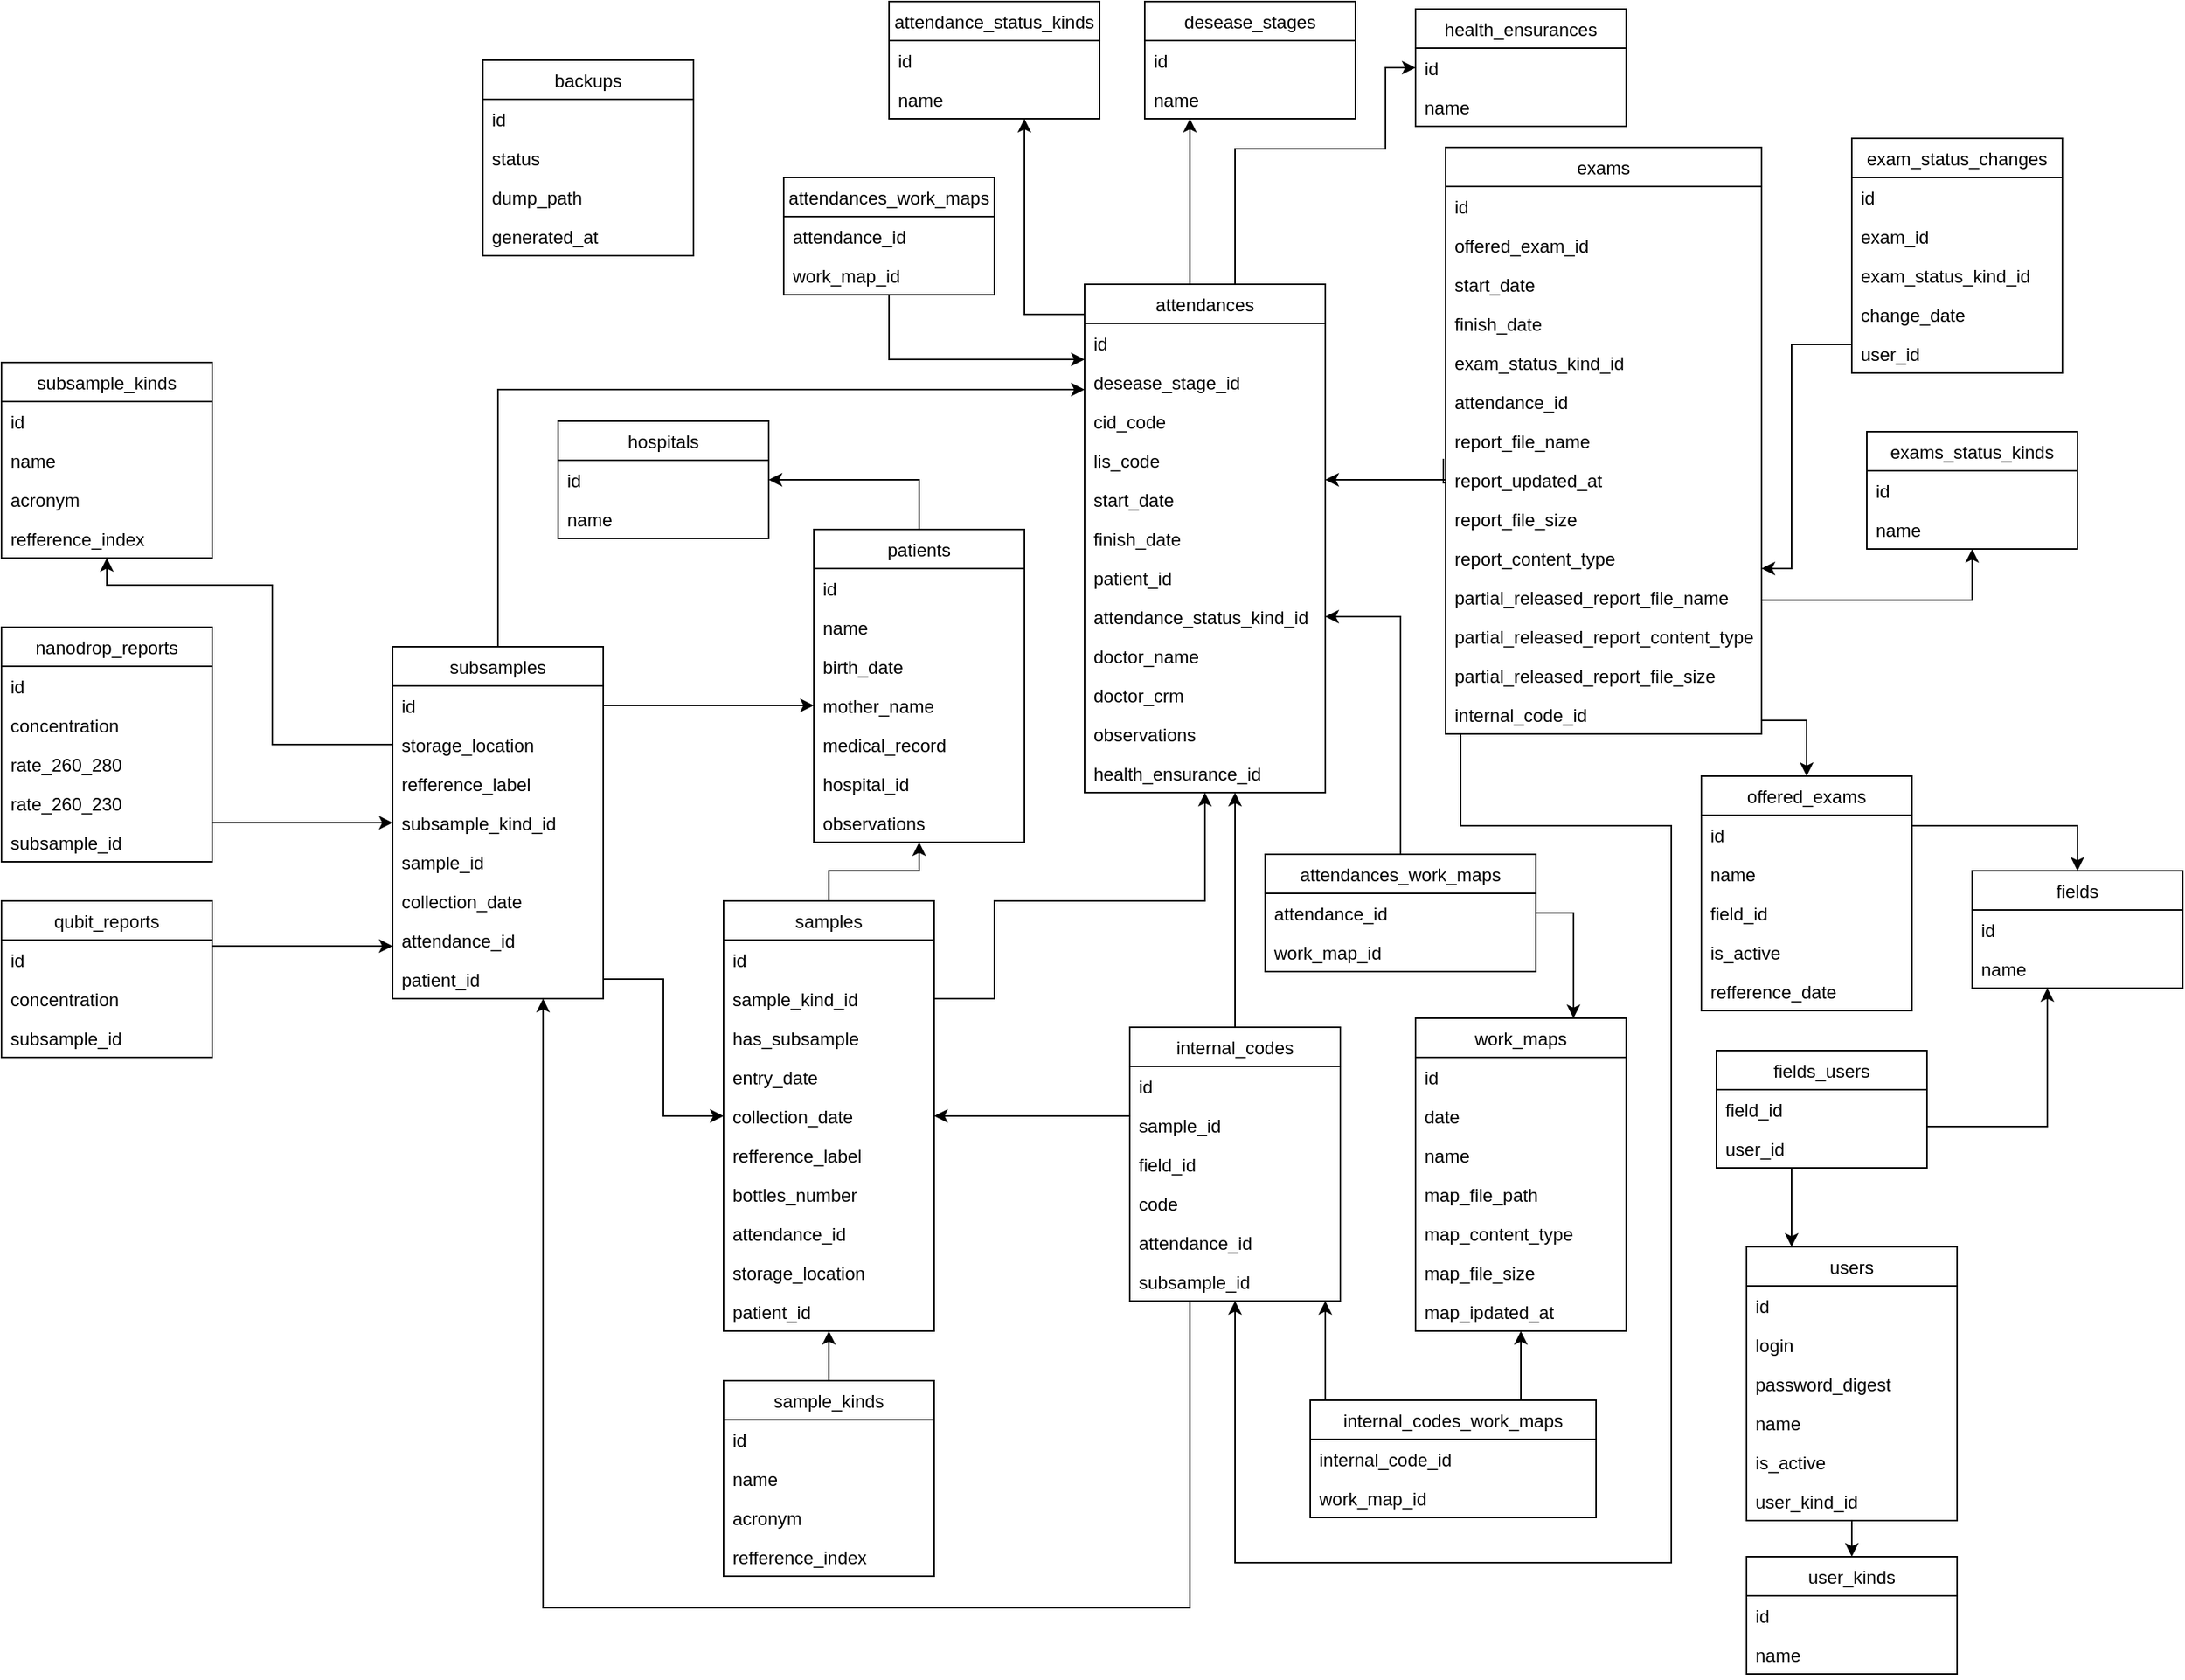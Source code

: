 <mxfile version="11.2.4" type="device" pages="1"><diagram name="Page-1" id="9f46799a-70d6-7492-0946-bef42562c5a5"><mxGraphModel dx="2695" dy="827" grid="1" gridSize="10" guides="1" tooltips="1" connect="1" arrows="1" fold="1" page="1" pageScale="1" pageWidth="1100" pageHeight="850" background="#ffffff" math="0" shadow="0"><root><mxCell id="0"/><mxCell id="1" parent="0"/><mxCell id="H1HDkSK7e2mvy_Q6WAIs-183" style="edgeStyle=orthogonalEdgeStyle;rounded=0;orthogonalLoop=1;jettySize=auto;html=1;exitX=0;exitY=0.5;exitDx=0;exitDy=0;entryX=0;entryY=0.5;entryDx=0;entryDy=0;" parent="1" edge="1"><mxGeometry relative="1" as="geometry"><Array as="points"><mxPoint x="30" y="816.5"/><mxPoint x="30" y="334.5"/></Array><mxPoint x="80" y="830" as="sourcePoint"/></mxGeometry></mxCell><mxCell id="bh3pTHCVWy5I8DZ_KZWX-1" value="attendance_status_kinds" style="swimlane;fontStyle=0;childLayout=stackLayout;horizontal=1;startSize=26;fillColor=none;horizontalStack=0;resizeParent=1;resizeParentMax=0;resizeLast=0;collapsible=1;marginBottom=0;" parent="1" vertex="1"><mxGeometry x="-110" y="2" width="140" height="78" as="geometry"/></mxCell><mxCell id="bh3pTHCVWy5I8DZ_KZWX-2" value="id" style="text;strokeColor=none;fillColor=none;align=left;verticalAlign=top;spacingLeft=4;spacingRight=4;overflow=hidden;rotatable=0;points=[[0,0.5],[1,0.5]];portConstraint=eastwest;" parent="bh3pTHCVWy5I8DZ_KZWX-1" vertex="1"><mxGeometry y="26" width="140" height="26" as="geometry"/></mxCell><mxCell id="bh3pTHCVWy5I8DZ_KZWX-3" value="name" style="text;strokeColor=none;fillColor=none;align=left;verticalAlign=top;spacingLeft=4;spacingRight=4;overflow=hidden;rotatable=0;points=[[0,0.5],[1,0.5]];portConstraint=eastwest;" parent="bh3pTHCVWy5I8DZ_KZWX-1" vertex="1"><mxGeometry y="52" width="140" height="26" as="geometry"/></mxCell><mxCell id="bh3pTHCVWy5I8DZ_KZWX-25" style="edgeStyle=orthogonalEdgeStyle;rounded=0;orthogonalLoop=1;jettySize=auto;html=1;" parent="1" source="bh3pTHCVWy5I8DZ_KZWX-5" target="bh3pTHCVWy5I8DZ_KZWX-1" edge="1"><mxGeometry relative="1" as="geometry"><Array as="points"><mxPoint x="-20" y="210"/></Array></mxGeometry></mxCell><mxCell id="bh3pTHCVWy5I8DZ_KZWX-197" style="edgeStyle=orthogonalEdgeStyle;rounded=0;orthogonalLoop=1;jettySize=auto;html=1;exitX=0.75;exitY=0;exitDx=0;exitDy=0;" parent="1" source="bh3pTHCVWy5I8DZ_KZWX-5" target="bh3pTHCVWy5I8DZ_KZWX-73" edge="1"><mxGeometry relative="1" as="geometry"><Array as="points"><mxPoint x="120" y="190"/><mxPoint x="120" y="100"/><mxPoint x="220" y="100"/><mxPoint x="220" y="46"/></Array></mxGeometry></mxCell><mxCell id="bh3pTHCVWy5I8DZ_KZWX-5" value="attendances" style="swimlane;fontStyle=0;childLayout=stackLayout;horizontal=1;startSize=26;fillColor=none;horizontalStack=0;resizeParent=1;resizeParentMax=0;resizeLast=0;collapsible=1;marginBottom=0;" parent="1" vertex="1"><mxGeometry x="20" y="190" width="160" height="338" as="geometry"/></mxCell><mxCell id="bh3pTHCVWy5I8DZ_KZWX-6" value="id" style="text;strokeColor=none;fillColor=none;align=left;verticalAlign=top;spacingLeft=4;spacingRight=4;overflow=hidden;rotatable=0;points=[[0,0.5],[1,0.5]];portConstraint=eastwest;" parent="bh3pTHCVWy5I8DZ_KZWX-5" vertex="1"><mxGeometry y="26" width="160" height="26" as="geometry"/></mxCell><mxCell id="bh3pTHCVWy5I8DZ_KZWX-7" value="desease_stage_id" style="text;strokeColor=none;fillColor=none;align=left;verticalAlign=top;spacingLeft=4;spacingRight=4;overflow=hidden;rotatable=0;points=[[0,0.5],[1,0.5]];portConstraint=eastwest;" parent="bh3pTHCVWy5I8DZ_KZWX-5" vertex="1"><mxGeometry y="52" width="160" height="26" as="geometry"/></mxCell><mxCell id="bh3pTHCVWy5I8DZ_KZWX-8" value="cid_code" style="text;strokeColor=none;fillColor=none;align=left;verticalAlign=top;spacingLeft=4;spacingRight=4;overflow=hidden;rotatable=0;points=[[0,0.5],[1,0.5]];portConstraint=eastwest;" parent="bh3pTHCVWy5I8DZ_KZWX-5" vertex="1"><mxGeometry y="78" width="160" height="26" as="geometry"/></mxCell><mxCell id="bh3pTHCVWy5I8DZ_KZWX-9" value="lis_code" style="text;strokeColor=none;fillColor=none;align=left;verticalAlign=top;spacingLeft=4;spacingRight=4;overflow=hidden;rotatable=0;points=[[0,0.5],[1,0.5]];portConstraint=eastwest;" parent="bh3pTHCVWy5I8DZ_KZWX-5" vertex="1"><mxGeometry y="104" width="160" height="26" as="geometry"/></mxCell><mxCell id="bh3pTHCVWy5I8DZ_KZWX-10" value="start_date" style="text;strokeColor=none;fillColor=none;align=left;verticalAlign=top;spacingLeft=4;spacingRight=4;overflow=hidden;rotatable=0;points=[[0,0.5],[1,0.5]];portConstraint=eastwest;" parent="bh3pTHCVWy5I8DZ_KZWX-5" vertex="1"><mxGeometry y="130" width="160" height="26" as="geometry"/></mxCell><mxCell id="bh3pTHCVWy5I8DZ_KZWX-11" value="finish_date" style="text;strokeColor=none;fillColor=none;align=left;verticalAlign=top;spacingLeft=4;spacingRight=4;overflow=hidden;rotatable=0;points=[[0,0.5],[1,0.5]];portConstraint=eastwest;" parent="bh3pTHCVWy5I8DZ_KZWX-5" vertex="1"><mxGeometry y="156" width="160" height="26" as="geometry"/></mxCell><mxCell id="bh3pTHCVWy5I8DZ_KZWX-12" value="patient_id" style="text;strokeColor=none;fillColor=none;align=left;verticalAlign=top;spacingLeft=4;spacingRight=4;overflow=hidden;rotatable=0;points=[[0,0.5],[1,0.5]];portConstraint=eastwest;" parent="bh3pTHCVWy5I8DZ_KZWX-5" vertex="1"><mxGeometry y="182" width="160" height="26" as="geometry"/></mxCell><mxCell id="bh3pTHCVWy5I8DZ_KZWX-13" value="attendance_status_kind_id" style="text;strokeColor=none;fillColor=none;align=left;verticalAlign=top;spacingLeft=4;spacingRight=4;overflow=hidden;rotatable=0;points=[[0,0.5],[1,0.5]];portConstraint=eastwest;" parent="bh3pTHCVWy5I8DZ_KZWX-5" vertex="1"><mxGeometry y="208" width="160" height="26" as="geometry"/></mxCell><mxCell id="bh3pTHCVWy5I8DZ_KZWX-14" value="doctor_name" style="text;strokeColor=none;fillColor=none;align=left;verticalAlign=top;spacingLeft=4;spacingRight=4;overflow=hidden;rotatable=0;points=[[0,0.5],[1,0.5]];portConstraint=eastwest;" parent="bh3pTHCVWy5I8DZ_KZWX-5" vertex="1"><mxGeometry y="234" width="160" height="26" as="geometry"/></mxCell><mxCell id="bh3pTHCVWy5I8DZ_KZWX-15" value="doctor_crm" style="text;strokeColor=none;fillColor=none;align=left;verticalAlign=top;spacingLeft=4;spacingRight=4;overflow=hidden;rotatable=0;points=[[0,0.5],[1,0.5]];portConstraint=eastwest;" parent="bh3pTHCVWy5I8DZ_KZWX-5" vertex="1"><mxGeometry y="260" width="160" height="26" as="geometry"/></mxCell><mxCell id="bh3pTHCVWy5I8DZ_KZWX-16" value="observations" style="text;strokeColor=none;fillColor=none;align=left;verticalAlign=top;spacingLeft=4;spacingRight=4;overflow=hidden;rotatable=0;points=[[0,0.5],[1,0.5]];portConstraint=eastwest;" parent="bh3pTHCVWy5I8DZ_KZWX-5" vertex="1"><mxGeometry y="286" width="160" height="26" as="geometry"/></mxCell><mxCell id="bh3pTHCVWy5I8DZ_KZWX-17" value="health_ensurance_id" style="text;strokeColor=none;fillColor=none;align=left;verticalAlign=top;spacingLeft=4;spacingRight=4;overflow=hidden;rotatable=0;points=[[0,0.5],[1,0.5]];portConstraint=eastwest;" parent="bh3pTHCVWy5I8DZ_KZWX-5" vertex="1"><mxGeometry y="312" width="160" height="26" as="geometry"/></mxCell><mxCell id="bh3pTHCVWy5I8DZ_KZWX-26" value="attendances_work_maps" style="swimlane;fontStyle=0;childLayout=stackLayout;horizontal=1;startSize=26;fillColor=none;horizontalStack=0;resizeParent=1;resizeParentMax=0;resizeLast=0;collapsible=1;marginBottom=0;" parent="1" vertex="1"><mxGeometry x="-180" y="119" width="140" height="78" as="geometry"/></mxCell><mxCell id="bh3pTHCVWy5I8DZ_KZWX-27" value="attendance_id" style="text;strokeColor=none;fillColor=none;align=left;verticalAlign=top;spacingLeft=4;spacingRight=4;overflow=hidden;rotatable=0;points=[[0,0.5],[1,0.5]];portConstraint=eastwest;" parent="bh3pTHCVWy5I8DZ_KZWX-26" vertex="1"><mxGeometry y="26" width="140" height="26" as="geometry"/></mxCell><mxCell id="bh3pTHCVWy5I8DZ_KZWX-28" value="work_map_id" style="text;strokeColor=none;fillColor=none;align=left;verticalAlign=top;spacingLeft=4;spacingRight=4;overflow=hidden;rotatable=0;points=[[0,0.5],[1,0.5]];portConstraint=eastwest;" parent="bh3pTHCVWy5I8DZ_KZWX-26" vertex="1"><mxGeometry y="52" width="140" height="26" as="geometry"/></mxCell><mxCell id="bh3pTHCVWy5I8DZ_KZWX-30" style="edgeStyle=orthogonalEdgeStyle;rounded=0;orthogonalLoop=1;jettySize=auto;html=1;" parent="1" source="bh3pTHCVWy5I8DZ_KZWX-26" target="bh3pTHCVWy5I8DZ_KZWX-5" edge="1"><mxGeometry relative="1" as="geometry"><Array as="points"><mxPoint x="-110" y="240"/></Array></mxGeometry></mxCell><mxCell id="bh3pTHCVWy5I8DZ_KZWX-31" value="backups" style="swimlane;fontStyle=0;childLayout=stackLayout;horizontal=1;startSize=26;fillColor=none;horizontalStack=0;resizeParent=1;resizeParentMax=0;resizeLast=0;collapsible=1;marginBottom=0;" parent="1" vertex="1"><mxGeometry x="-380" y="41" width="140" height="130" as="geometry"/></mxCell><mxCell id="bh3pTHCVWy5I8DZ_KZWX-32" value="id" style="text;strokeColor=none;fillColor=none;align=left;verticalAlign=top;spacingLeft=4;spacingRight=4;overflow=hidden;rotatable=0;points=[[0,0.5],[1,0.5]];portConstraint=eastwest;" parent="bh3pTHCVWy5I8DZ_KZWX-31" vertex="1"><mxGeometry y="26" width="140" height="26" as="geometry"/></mxCell><mxCell id="bh3pTHCVWy5I8DZ_KZWX-33" value="status" style="text;strokeColor=none;fillColor=none;align=left;verticalAlign=top;spacingLeft=4;spacingRight=4;overflow=hidden;rotatable=0;points=[[0,0.5],[1,0.5]];portConstraint=eastwest;" parent="bh3pTHCVWy5I8DZ_KZWX-31" vertex="1"><mxGeometry y="52" width="140" height="26" as="geometry"/></mxCell><mxCell id="bh3pTHCVWy5I8DZ_KZWX-34" value="dump_path" style="text;strokeColor=none;fillColor=none;align=left;verticalAlign=top;spacingLeft=4;spacingRight=4;overflow=hidden;rotatable=0;points=[[0,0.5],[1,0.5]];portConstraint=eastwest;" parent="bh3pTHCVWy5I8DZ_KZWX-31" vertex="1"><mxGeometry y="78" width="140" height="26" as="geometry"/></mxCell><mxCell id="bh3pTHCVWy5I8DZ_KZWX-35" value="generated_at" style="text;strokeColor=none;fillColor=none;align=left;verticalAlign=top;spacingLeft=4;spacingRight=4;overflow=hidden;rotatable=0;points=[[0,0.5],[1,0.5]];portConstraint=eastwest;" parent="bh3pTHCVWy5I8DZ_KZWX-31" vertex="1"><mxGeometry y="104" width="140" height="26" as="geometry"/></mxCell><mxCell id="bh3pTHCVWy5I8DZ_KZWX-36" value="desease_stages" style="swimlane;fontStyle=0;childLayout=stackLayout;horizontal=1;startSize=26;fillColor=none;horizontalStack=0;resizeParent=1;resizeParentMax=0;resizeLast=0;collapsible=1;marginBottom=0;" parent="1" vertex="1"><mxGeometry x="60" y="2" width="140" height="78" as="geometry"/></mxCell><mxCell id="bh3pTHCVWy5I8DZ_KZWX-37" value="id" style="text;strokeColor=none;fillColor=none;align=left;verticalAlign=top;spacingLeft=4;spacingRight=4;overflow=hidden;rotatable=0;points=[[0,0.5],[1,0.5]];portConstraint=eastwest;" parent="bh3pTHCVWy5I8DZ_KZWX-36" vertex="1"><mxGeometry y="26" width="140" height="26" as="geometry"/></mxCell><mxCell id="bh3pTHCVWy5I8DZ_KZWX-38" value="name" style="text;strokeColor=none;fillColor=none;align=left;verticalAlign=top;spacingLeft=4;spacingRight=4;overflow=hidden;rotatable=0;points=[[0,0.5],[1,0.5]];portConstraint=eastwest;" parent="bh3pTHCVWy5I8DZ_KZWX-36" vertex="1"><mxGeometry y="52" width="140" height="26" as="geometry"/></mxCell><mxCell id="bh3pTHCVWy5I8DZ_KZWX-40" style="edgeStyle=orthogonalEdgeStyle;rounded=0;orthogonalLoop=1;jettySize=auto;html=1;" parent="1" source="bh3pTHCVWy5I8DZ_KZWX-5" target="bh3pTHCVWy5I8DZ_KZWX-36" edge="1"><mxGeometry relative="1" as="geometry"><Array as="points"><mxPoint x="90" y="160"/><mxPoint x="90" y="160"/></Array></mxGeometry></mxCell><mxCell id="bh3pTHCVWy5I8DZ_KZWX-41" value="exam_status_changes" style="swimlane;fontStyle=0;childLayout=stackLayout;horizontal=1;startSize=26;fillColor=none;horizontalStack=0;resizeParent=1;resizeParentMax=0;resizeLast=0;collapsible=1;marginBottom=0;" parent="1" vertex="1"><mxGeometry x="530" y="93" width="140" height="156" as="geometry"/></mxCell><mxCell id="bh3pTHCVWy5I8DZ_KZWX-42" value="id" style="text;strokeColor=none;fillColor=none;align=left;verticalAlign=top;spacingLeft=4;spacingRight=4;overflow=hidden;rotatable=0;points=[[0,0.5],[1,0.5]];portConstraint=eastwest;" parent="bh3pTHCVWy5I8DZ_KZWX-41" vertex="1"><mxGeometry y="26" width="140" height="26" as="geometry"/></mxCell><mxCell id="bh3pTHCVWy5I8DZ_KZWX-43" value="exam_id" style="text;strokeColor=none;fillColor=none;align=left;verticalAlign=top;spacingLeft=4;spacingRight=4;overflow=hidden;rotatable=0;points=[[0,0.5],[1,0.5]];portConstraint=eastwest;" parent="bh3pTHCVWy5I8DZ_KZWX-41" vertex="1"><mxGeometry y="52" width="140" height="26" as="geometry"/></mxCell><mxCell id="bh3pTHCVWy5I8DZ_KZWX-44" value="exam_status_kind_id" style="text;strokeColor=none;fillColor=none;align=left;verticalAlign=top;spacingLeft=4;spacingRight=4;overflow=hidden;rotatable=0;points=[[0,0.5],[1,0.5]];portConstraint=eastwest;" parent="bh3pTHCVWy5I8DZ_KZWX-41" vertex="1"><mxGeometry y="78" width="140" height="26" as="geometry"/></mxCell><mxCell id="bh3pTHCVWy5I8DZ_KZWX-45" value="change_date" style="text;strokeColor=none;fillColor=none;align=left;verticalAlign=top;spacingLeft=4;spacingRight=4;overflow=hidden;rotatable=0;points=[[0,0.5],[1,0.5]];portConstraint=eastwest;" parent="bh3pTHCVWy5I8DZ_KZWX-41" vertex="1"><mxGeometry y="104" width="140" height="26" as="geometry"/></mxCell><mxCell id="bh3pTHCVWy5I8DZ_KZWX-46" value="user_id" style="text;strokeColor=none;fillColor=none;align=left;verticalAlign=top;spacingLeft=4;spacingRight=4;overflow=hidden;rotatable=0;points=[[0,0.5],[1,0.5]];portConstraint=eastwest;" parent="bh3pTHCVWy5I8DZ_KZWX-41" vertex="1"><mxGeometry y="130" width="140" height="26" as="geometry"/></mxCell><mxCell id="bh3pTHCVWy5I8DZ_KZWX-48" value="exams_status_kinds" style="swimlane;fontStyle=0;childLayout=stackLayout;horizontal=1;startSize=26;fillColor=none;horizontalStack=0;resizeParent=1;resizeParentMax=0;resizeLast=0;collapsible=1;marginBottom=0;" parent="1" vertex="1"><mxGeometry x="540" y="288" width="140" height="78" as="geometry"/></mxCell><mxCell id="bh3pTHCVWy5I8DZ_KZWX-49" value="id" style="text;strokeColor=none;fillColor=none;align=left;verticalAlign=top;spacingLeft=4;spacingRight=4;overflow=hidden;rotatable=0;points=[[0,0.5],[1,0.5]];portConstraint=eastwest;" parent="bh3pTHCVWy5I8DZ_KZWX-48" vertex="1"><mxGeometry y="26" width="140" height="26" as="geometry"/></mxCell><mxCell id="bh3pTHCVWy5I8DZ_KZWX-50" value="name" style="text;strokeColor=none;fillColor=none;align=left;verticalAlign=top;spacingLeft=4;spacingRight=4;overflow=hidden;rotatable=0;points=[[0,0.5],[1,0.5]];portConstraint=eastwest;" parent="bh3pTHCVWy5I8DZ_KZWX-48" vertex="1"><mxGeometry y="52" width="140" height="26" as="geometry"/></mxCell><mxCell id="bh3pTHCVWy5I8DZ_KZWX-52" value="exams" style="swimlane;fontStyle=0;childLayout=stackLayout;horizontal=1;startSize=26;fillColor=none;horizontalStack=0;resizeParent=1;resizeParentMax=0;resizeLast=0;collapsible=1;marginBottom=0;" parent="1" vertex="1"><mxGeometry x="260" y="99" width="210" height="390" as="geometry"/></mxCell><mxCell id="bh3pTHCVWy5I8DZ_KZWX-53" value="id" style="text;strokeColor=none;fillColor=none;align=left;verticalAlign=top;spacingLeft=4;spacingRight=4;overflow=hidden;rotatable=0;points=[[0,0.5],[1,0.5]];portConstraint=eastwest;" parent="bh3pTHCVWy5I8DZ_KZWX-52" vertex="1"><mxGeometry y="26" width="210" height="26" as="geometry"/></mxCell><mxCell id="bh3pTHCVWy5I8DZ_KZWX-54" value="offered_exam_id" style="text;strokeColor=none;fillColor=none;align=left;verticalAlign=top;spacingLeft=4;spacingRight=4;overflow=hidden;rotatable=0;points=[[0,0.5],[1,0.5]];portConstraint=eastwest;" parent="bh3pTHCVWy5I8DZ_KZWX-52" vertex="1"><mxGeometry y="52" width="210" height="26" as="geometry"/></mxCell><mxCell id="bh3pTHCVWy5I8DZ_KZWX-55" value="start_date" style="text;strokeColor=none;fillColor=none;align=left;verticalAlign=top;spacingLeft=4;spacingRight=4;overflow=hidden;rotatable=0;points=[[0,0.5],[1,0.5]];portConstraint=eastwest;" parent="bh3pTHCVWy5I8DZ_KZWX-52" vertex="1"><mxGeometry y="78" width="210" height="26" as="geometry"/></mxCell><mxCell id="bh3pTHCVWy5I8DZ_KZWX-56" value="finish_date" style="text;strokeColor=none;fillColor=none;align=left;verticalAlign=top;spacingLeft=4;spacingRight=4;overflow=hidden;rotatable=0;points=[[0,0.5],[1,0.5]];portConstraint=eastwest;" parent="bh3pTHCVWy5I8DZ_KZWX-52" vertex="1"><mxGeometry y="104" width="210" height="26" as="geometry"/></mxCell><mxCell id="bh3pTHCVWy5I8DZ_KZWX-57" value="exam_status_kind_id" style="text;strokeColor=none;fillColor=none;align=left;verticalAlign=top;spacingLeft=4;spacingRight=4;overflow=hidden;rotatable=0;points=[[0,0.5],[1,0.5]];portConstraint=eastwest;" parent="bh3pTHCVWy5I8DZ_KZWX-52" vertex="1"><mxGeometry y="130" width="210" height="26" as="geometry"/></mxCell><mxCell id="bh3pTHCVWy5I8DZ_KZWX-58" value="attendance_id" style="text;strokeColor=none;fillColor=none;align=left;verticalAlign=top;spacingLeft=4;spacingRight=4;overflow=hidden;rotatable=0;points=[[0,0.5],[1,0.5]];portConstraint=eastwest;" parent="bh3pTHCVWy5I8DZ_KZWX-52" vertex="1"><mxGeometry y="156" width="210" height="26" as="geometry"/></mxCell><mxCell id="bh3pTHCVWy5I8DZ_KZWX-20" value="report_file_name" style="text;strokeColor=none;fillColor=none;align=left;verticalAlign=top;spacingLeft=4;spacingRight=4;overflow=hidden;rotatable=0;points=[[0,0.5],[1,0.5]];portConstraint=eastwest;" parent="bh3pTHCVWy5I8DZ_KZWX-52" vertex="1"><mxGeometry y="182" width="210" height="26" as="geometry"/></mxCell><mxCell id="bh3pTHCVWy5I8DZ_KZWX-23" value="report_updated_at" style="text;strokeColor=none;fillColor=none;align=left;verticalAlign=top;spacingLeft=4;spacingRight=4;overflow=hidden;rotatable=0;points=[[0,0.5],[1,0.5]];portConstraint=eastwest;" parent="bh3pTHCVWy5I8DZ_KZWX-52" vertex="1"><mxGeometry y="208" width="210" height="26" as="geometry"/></mxCell><mxCell id="bh3pTHCVWy5I8DZ_KZWX-22" value="report_file_size" style="text;strokeColor=none;fillColor=none;align=left;verticalAlign=top;spacingLeft=4;spacingRight=4;overflow=hidden;rotatable=0;points=[[0,0.5],[1,0.5]];portConstraint=eastwest;" parent="bh3pTHCVWy5I8DZ_KZWX-52" vertex="1"><mxGeometry y="234" width="210" height="26" as="geometry"/></mxCell><mxCell id="bh3pTHCVWy5I8DZ_KZWX-21" value="report_content_type" style="text;strokeColor=none;fillColor=none;align=left;verticalAlign=top;spacingLeft=4;spacingRight=4;overflow=hidden;rotatable=0;points=[[0,0.5],[1,0.5]];portConstraint=eastwest;" parent="bh3pTHCVWy5I8DZ_KZWX-52" vertex="1"><mxGeometry y="260" width="210" height="26" as="geometry"/></mxCell><mxCell id="bh3pTHCVWy5I8DZ_KZWX-59" value="partial_released_report_file_name" style="text;strokeColor=none;fillColor=none;align=left;verticalAlign=top;spacingLeft=4;spacingRight=4;overflow=hidden;rotatable=0;points=[[0,0.5],[1,0.5]];portConstraint=eastwest;" parent="bh3pTHCVWy5I8DZ_KZWX-52" vertex="1"><mxGeometry y="286" width="210" height="26" as="geometry"/></mxCell><mxCell id="VCQrLp-JqflW2cxCIdrc-1" value="partial_released_report_content_type" style="text;strokeColor=none;fillColor=none;align=left;verticalAlign=top;spacingLeft=4;spacingRight=4;overflow=hidden;rotatable=0;points=[[0,0.5],[1,0.5]];portConstraint=eastwest;" vertex="1" parent="bh3pTHCVWy5I8DZ_KZWX-52"><mxGeometry y="312" width="210" height="26" as="geometry"/></mxCell><mxCell id="VCQrLp-JqflW2cxCIdrc-2" value="partial_released_report_file_size" style="text;strokeColor=none;fillColor=none;align=left;verticalAlign=top;spacingLeft=4;spacingRight=4;overflow=hidden;rotatable=0;points=[[0,0.5],[1,0.5]];portConstraint=eastwest;" vertex="1" parent="bh3pTHCVWy5I8DZ_KZWX-52"><mxGeometry y="338" width="210" height="26" as="geometry"/></mxCell><mxCell id="VCQrLp-JqflW2cxCIdrc-3" value="internal_code_id" style="text;strokeColor=none;fillColor=none;align=left;verticalAlign=top;spacingLeft=4;spacingRight=4;overflow=hidden;rotatable=0;points=[[0,0.5],[1,0.5]];portConstraint=eastwest;" vertex="1" parent="bh3pTHCVWy5I8DZ_KZWX-52"><mxGeometry y="364" width="210" height="26" as="geometry"/></mxCell><mxCell id="bh3pTHCVWy5I8DZ_KZWX-61" style="edgeStyle=orthogonalEdgeStyle;rounded=0;orthogonalLoop=1;jettySize=auto;html=1;" parent="1" source="bh3pTHCVWy5I8DZ_KZWX-52" target="bh3pTHCVWy5I8DZ_KZWX-48" edge="1"><mxGeometry relative="1" as="geometry"><mxPoint x="380" y="400" as="sourcePoint"/><Array as="points"><mxPoint x="610" y="400"/></Array></mxGeometry></mxCell><mxCell id="bh3pTHCVWy5I8DZ_KZWX-64" value="fields" style="swimlane;fontStyle=0;childLayout=stackLayout;horizontal=1;startSize=26;fillColor=none;horizontalStack=0;resizeParent=1;resizeParentMax=0;resizeLast=0;collapsible=1;marginBottom=0;" parent="1" vertex="1"><mxGeometry x="610" y="580" width="140" height="78" as="geometry"/></mxCell><mxCell id="bh3pTHCVWy5I8DZ_KZWX-65" value="id" style="text;strokeColor=none;fillColor=none;align=left;verticalAlign=top;spacingLeft=4;spacingRight=4;overflow=hidden;rotatable=0;points=[[0,0.5],[1,0.5]];portConstraint=eastwest;" parent="bh3pTHCVWy5I8DZ_KZWX-64" vertex="1"><mxGeometry y="26" width="140" height="26" as="geometry"/></mxCell><mxCell id="bh3pTHCVWy5I8DZ_KZWX-66" value="name" style="text;strokeColor=none;fillColor=none;align=left;verticalAlign=top;spacingLeft=4;spacingRight=4;overflow=hidden;rotatable=0;points=[[0,0.5],[1,0.5]];portConstraint=eastwest;" parent="bh3pTHCVWy5I8DZ_KZWX-64" vertex="1"><mxGeometry y="52" width="140" height="26" as="geometry"/></mxCell><mxCell id="bh3pTHCVWy5I8DZ_KZWX-196" style="edgeStyle=orthogonalEdgeStyle;rounded=0;orthogonalLoop=1;jettySize=auto;html=1;" parent="1" source="bh3pTHCVWy5I8DZ_KZWX-68" target="bh3pTHCVWy5I8DZ_KZWX-177" edge="1"><mxGeometry relative="1" as="geometry"><mxPoint x="600" y="780" as="sourcePoint"/><Array as="points"><mxPoint x="490" y="810"/><mxPoint x="490" y="810"/></Array></mxGeometry></mxCell><mxCell id="bh3pTHCVWy5I8DZ_KZWX-68" value="fields_users" style="swimlane;fontStyle=0;childLayout=stackLayout;horizontal=1;startSize=26;fillColor=none;horizontalStack=0;resizeParent=1;resizeParentMax=0;resizeLast=0;collapsible=1;marginBottom=0;" parent="1" vertex="1"><mxGeometry x="440" y="699.5" width="140" height="78" as="geometry"/></mxCell><mxCell id="bh3pTHCVWy5I8DZ_KZWX-69" value="field_id" style="text;strokeColor=none;fillColor=none;align=left;verticalAlign=top;spacingLeft=4;spacingRight=4;overflow=hidden;rotatable=0;points=[[0,0.5],[1,0.5]];portConstraint=eastwest;" parent="bh3pTHCVWy5I8DZ_KZWX-68" vertex="1"><mxGeometry y="26" width="140" height="26" as="geometry"/></mxCell><mxCell id="bh3pTHCVWy5I8DZ_KZWX-70" value="user_id" style="text;strokeColor=none;fillColor=none;align=left;verticalAlign=top;spacingLeft=4;spacingRight=4;overflow=hidden;rotatable=0;points=[[0,0.5],[1,0.5]];portConstraint=eastwest;" parent="bh3pTHCVWy5I8DZ_KZWX-68" vertex="1"><mxGeometry y="52" width="140" height="26" as="geometry"/></mxCell><mxCell id="bh3pTHCVWy5I8DZ_KZWX-73" value="health_ensurances" style="swimlane;fontStyle=0;childLayout=stackLayout;horizontal=1;startSize=26;fillColor=none;horizontalStack=0;resizeParent=1;resizeParentMax=0;resizeLast=0;collapsible=1;marginBottom=0;" parent="1" vertex="1"><mxGeometry x="240" y="7" width="140" height="78" as="geometry"/></mxCell><mxCell id="bh3pTHCVWy5I8DZ_KZWX-74" value="id" style="text;strokeColor=none;fillColor=none;align=left;verticalAlign=top;spacingLeft=4;spacingRight=4;overflow=hidden;rotatable=0;points=[[0,0.5],[1,0.5]];portConstraint=eastwest;" parent="bh3pTHCVWy5I8DZ_KZWX-73" vertex="1"><mxGeometry y="26" width="140" height="26" as="geometry"/></mxCell><mxCell id="bh3pTHCVWy5I8DZ_KZWX-75" value="name" style="text;strokeColor=none;fillColor=none;align=left;verticalAlign=top;spacingLeft=4;spacingRight=4;overflow=hidden;rotatable=0;points=[[0,0.5],[1,0.5]];portConstraint=eastwest;" parent="bh3pTHCVWy5I8DZ_KZWX-73" vertex="1"><mxGeometry y="52" width="140" height="26" as="geometry"/></mxCell><mxCell id="bh3pTHCVWy5I8DZ_KZWX-78" value="hospitals" style="swimlane;fontStyle=0;childLayout=stackLayout;horizontal=1;startSize=26;fillColor=none;horizontalStack=0;resizeParent=1;resizeParentMax=0;resizeLast=0;collapsible=1;marginBottom=0;" parent="1" vertex="1"><mxGeometry x="-330" y="281" width="140" height="78" as="geometry"/></mxCell><mxCell id="bh3pTHCVWy5I8DZ_KZWX-79" value="id" style="text;strokeColor=none;fillColor=none;align=left;verticalAlign=top;spacingLeft=4;spacingRight=4;overflow=hidden;rotatable=0;points=[[0,0.5],[1,0.5]];portConstraint=eastwest;" parent="bh3pTHCVWy5I8DZ_KZWX-78" vertex="1"><mxGeometry y="26" width="140" height="26" as="geometry"/></mxCell><mxCell id="bh3pTHCVWy5I8DZ_KZWX-80" value="name" style="text;strokeColor=none;fillColor=none;align=left;verticalAlign=top;spacingLeft=4;spacingRight=4;overflow=hidden;rotatable=0;points=[[0,0.5],[1,0.5]];portConstraint=eastwest;" parent="bh3pTHCVWy5I8DZ_KZWX-78" vertex="1"><mxGeometry y="52" width="140" height="26" as="geometry"/></mxCell><mxCell id="VCQrLp-JqflW2cxCIdrc-4" style="edgeStyle=orthogonalEdgeStyle;rounded=0;orthogonalLoop=1;jettySize=auto;html=1;exitX=0.5;exitY=0;exitDx=0;exitDy=0;" edge="1" parent="1" source="bh3pTHCVWy5I8DZ_KZWX-82" target="bh3pTHCVWy5I8DZ_KZWX-5"><mxGeometry relative="1" as="geometry"><Array as="points"><mxPoint x="120" y="570"/><mxPoint x="120" y="570"/></Array></mxGeometry></mxCell><mxCell id="bh3pTHCVWy5I8DZ_KZWX-82" value="internal_codes" style="swimlane;fontStyle=0;childLayout=stackLayout;horizontal=1;startSize=26;fillColor=none;horizontalStack=0;resizeParent=1;resizeParentMax=0;resizeLast=0;collapsible=1;marginBottom=0;" parent="1" vertex="1"><mxGeometry x="50" y="684" width="140" height="182" as="geometry"/></mxCell><mxCell id="bh3pTHCVWy5I8DZ_KZWX-83" value="id" style="text;strokeColor=none;fillColor=none;align=left;verticalAlign=top;spacingLeft=4;spacingRight=4;overflow=hidden;rotatable=0;points=[[0,0.5],[1,0.5]];portConstraint=eastwest;" parent="bh3pTHCVWy5I8DZ_KZWX-82" vertex="1"><mxGeometry y="26" width="140" height="26" as="geometry"/></mxCell><mxCell id="bh3pTHCVWy5I8DZ_KZWX-84" value="sample_id" style="text;strokeColor=none;fillColor=none;align=left;verticalAlign=top;spacingLeft=4;spacingRight=4;overflow=hidden;rotatable=0;points=[[0,0.5],[1,0.5]];portConstraint=eastwest;" parent="bh3pTHCVWy5I8DZ_KZWX-82" vertex="1"><mxGeometry y="52" width="140" height="26" as="geometry"/></mxCell><mxCell id="bh3pTHCVWy5I8DZ_KZWX-85" value="field_id" style="text;strokeColor=none;fillColor=none;align=left;verticalAlign=top;spacingLeft=4;spacingRight=4;overflow=hidden;rotatable=0;points=[[0,0.5],[1,0.5]];portConstraint=eastwest;" parent="bh3pTHCVWy5I8DZ_KZWX-82" vertex="1"><mxGeometry y="78" width="140" height="26" as="geometry"/></mxCell><mxCell id="bh3pTHCVWy5I8DZ_KZWX-86" value="code" style="text;strokeColor=none;fillColor=none;align=left;verticalAlign=top;spacingLeft=4;spacingRight=4;overflow=hidden;rotatable=0;points=[[0,0.5],[1,0.5]];portConstraint=eastwest;" parent="bh3pTHCVWy5I8DZ_KZWX-82" vertex="1"><mxGeometry y="104" width="140" height="26" as="geometry"/></mxCell><mxCell id="bh3pTHCVWy5I8DZ_KZWX-87" value="attendance_id" style="text;strokeColor=none;fillColor=none;align=left;verticalAlign=top;spacingLeft=4;spacingRight=4;overflow=hidden;rotatable=0;points=[[0,0.5],[1,0.5]];portConstraint=eastwest;" parent="bh3pTHCVWy5I8DZ_KZWX-82" vertex="1"><mxGeometry y="130" width="140" height="26" as="geometry"/></mxCell><mxCell id="bh3pTHCVWy5I8DZ_KZWX-88" value="subsample_id" style="text;strokeColor=none;fillColor=none;align=left;verticalAlign=top;spacingLeft=4;spacingRight=4;overflow=hidden;rotatable=0;points=[[0,0.5],[1,0.5]];portConstraint=eastwest;" parent="bh3pTHCVWy5I8DZ_KZWX-82" vertex="1"><mxGeometry y="156" width="140" height="26" as="geometry"/></mxCell><mxCell id="bh3pTHCVWy5I8DZ_KZWX-93" value="nanodrop_reports" style="swimlane;fontStyle=0;childLayout=stackLayout;horizontal=1;startSize=26;fillColor=none;horizontalStack=0;resizeParent=1;resizeParentMax=0;resizeLast=0;collapsible=1;marginBottom=0;" parent="1" vertex="1"><mxGeometry x="-700" y="418" width="140" height="156" as="geometry"/></mxCell><mxCell id="bh3pTHCVWy5I8DZ_KZWX-94" value="id" style="text;strokeColor=none;fillColor=none;align=left;verticalAlign=top;spacingLeft=4;spacingRight=4;overflow=hidden;rotatable=0;points=[[0,0.5],[1,0.5]];portConstraint=eastwest;" parent="bh3pTHCVWy5I8DZ_KZWX-93" vertex="1"><mxGeometry y="26" width="140" height="26" as="geometry"/></mxCell><mxCell id="bh3pTHCVWy5I8DZ_KZWX-95" value="concentration" style="text;strokeColor=none;fillColor=none;align=left;verticalAlign=top;spacingLeft=4;spacingRight=4;overflow=hidden;rotatable=0;points=[[0,0.5],[1,0.5]];portConstraint=eastwest;" parent="bh3pTHCVWy5I8DZ_KZWX-93" vertex="1"><mxGeometry y="52" width="140" height="26" as="geometry"/></mxCell><mxCell id="bh3pTHCVWy5I8DZ_KZWX-96" value="rate_260_280" style="text;strokeColor=none;fillColor=none;align=left;verticalAlign=top;spacingLeft=4;spacingRight=4;overflow=hidden;rotatable=0;points=[[0,0.5],[1,0.5]];portConstraint=eastwest;" parent="bh3pTHCVWy5I8DZ_KZWX-93" vertex="1"><mxGeometry y="78" width="140" height="26" as="geometry"/></mxCell><mxCell id="bh3pTHCVWy5I8DZ_KZWX-97" value="rate_260_230" style="text;strokeColor=none;fillColor=none;align=left;verticalAlign=top;spacingLeft=4;spacingRight=4;overflow=hidden;rotatable=0;points=[[0,0.5],[1,0.5]];portConstraint=eastwest;" parent="bh3pTHCVWy5I8DZ_KZWX-93" vertex="1"><mxGeometry y="104" width="140" height="26" as="geometry"/></mxCell><mxCell id="bh3pTHCVWy5I8DZ_KZWX-98" value="subsample_id" style="text;strokeColor=none;fillColor=none;align=left;verticalAlign=top;spacingLeft=4;spacingRight=4;overflow=hidden;rotatable=0;points=[[0,0.5],[1,0.5]];portConstraint=eastwest;" parent="bh3pTHCVWy5I8DZ_KZWX-93" vertex="1"><mxGeometry y="130" width="140" height="26" as="geometry"/></mxCell><mxCell id="bh3pTHCVWy5I8DZ_KZWX-100" value="offered_exams" style="swimlane;fontStyle=0;childLayout=stackLayout;horizontal=1;startSize=26;fillColor=none;horizontalStack=0;resizeParent=1;resizeParentMax=0;resizeLast=0;collapsible=1;marginBottom=0;" parent="1" vertex="1"><mxGeometry x="430" y="517" width="140" height="156" as="geometry"/></mxCell><mxCell id="bh3pTHCVWy5I8DZ_KZWX-101" value="id" style="text;strokeColor=none;fillColor=none;align=left;verticalAlign=top;spacingLeft=4;spacingRight=4;overflow=hidden;rotatable=0;points=[[0,0.5],[1,0.5]];portConstraint=eastwest;" parent="bh3pTHCVWy5I8DZ_KZWX-100" vertex="1"><mxGeometry y="26" width="140" height="26" as="geometry"/></mxCell><mxCell id="bh3pTHCVWy5I8DZ_KZWX-102" value="name" style="text;strokeColor=none;fillColor=none;align=left;verticalAlign=top;spacingLeft=4;spacingRight=4;overflow=hidden;rotatable=0;points=[[0,0.5],[1,0.5]];portConstraint=eastwest;" parent="bh3pTHCVWy5I8DZ_KZWX-100" vertex="1"><mxGeometry y="52" width="140" height="26" as="geometry"/></mxCell><mxCell id="bh3pTHCVWy5I8DZ_KZWX-103" value="field_id" style="text;strokeColor=none;fillColor=none;align=left;verticalAlign=top;spacingLeft=4;spacingRight=4;overflow=hidden;rotatable=0;points=[[0,0.5],[1,0.5]];portConstraint=eastwest;" parent="bh3pTHCVWy5I8DZ_KZWX-100" vertex="1"><mxGeometry y="78" width="140" height="26" as="geometry"/></mxCell><mxCell id="bh3pTHCVWy5I8DZ_KZWX-104" value="is_active" style="text;strokeColor=none;fillColor=none;align=left;verticalAlign=top;spacingLeft=4;spacingRight=4;overflow=hidden;rotatable=0;points=[[0,0.5],[1,0.5]];portConstraint=eastwest;" parent="bh3pTHCVWy5I8DZ_KZWX-100" vertex="1"><mxGeometry y="104" width="140" height="26" as="geometry"/></mxCell><mxCell id="bh3pTHCVWy5I8DZ_KZWX-105" value="refference_date" style="text;strokeColor=none;fillColor=none;align=left;verticalAlign=top;spacingLeft=4;spacingRight=4;overflow=hidden;rotatable=0;points=[[0,0.5],[1,0.5]];portConstraint=eastwest;" parent="bh3pTHCVWy5I8DZ_KZWX-100" vertex="1"><mxGeometry y="130" width="140" height="26" as="geometry"/></mxCell><mxCell id="bh3pTHCVWy5I8DZ_KZWX-108" style="edgeStyle=orthogonalEdgeStyle;rounded=0;orthogonalLoop=1;jettySize=auto;html=1;" parent="1" source="bh3pTHCVWy5I8DZ_KZWX-100" target="bh3pTHCVWy5I8DZ_KZWX-64" edge="1"><mxGeometry relative="1" as="geometry"><Array as="points"><mxPoint x="680" y="550"/></Array></mxGeometry></mxCell><mxCell id="bh3pTHCVWy5I8DZ_KZWX-109" style="edgeStyle=orthogonalEdgeStyle;rounded=0;orthogonalLoop=1;jettySize=auto;html=1;entryX=0.5;entryY=0;entryDx=0;entryDy=0;" parent="1" source="bh3pTHCVWy5I8DZ_KZWX-52" target="bh3pTHCVWy5I8DZ_KZWX-100" edge="1"><mxGeometry relative="1" as="geometry"><Array as="points"><mxPoint x="370" y="480"/><mxPoint x="500" y="480"/></Array></mxGeometry></mxCell><mxCell id="bh3pTHCVWy5I8DZ_KZWX-215" style="edgeStyle=orthogonalEdgeStyle;rounded=0;orthogonalLoop=1;jettySize=auto;html=1;exitX=0.5;exitY=0;exitDx=0;exitDy=0;" parent="1" source="bh3pTHCVWy5I8DZ_KZWX-111" target="bh3pTHCVWy5I8DZ_KZWX-78" edge="1"><mxGeometry relative="1" as="geometry"/></mxCell><mxCell id="bh3pTHCVWy5I8DZ_KZWX-111" value="patients" style="swimlane;fontStyle=0;childLayout=stackLayout;horizontal=1;startSize=26;fillColor=none;horizontalStack=0;resizeParent=1;resizeParentMax=0;resizeLast=0;collapsible=1;marginBottom=0;" parent="1" vertex="1"><mxGeometry x="-160" y="353" width="140" height="208" as="geometry"/></mxCell><mxCell id="bh3pTHCVWy5I8DZ_KZWX-112" value="id" style="text;strokeColor=none;fillColor=none;align=left;verticalAlign=top;spacingLeft=4;spacingRight=4;overflow=hidden;rotatable=0;points=[[0,0.5],[1,0.5]];portConstraint=eastwest;" parent="bh3pTHCVWy5I8DZ_KZWX-111" vertex="1"><mxGeometry y="26" width="140" height="26" as="geometry"/></mxCell><mxCell id="bh3pTHCVWy5I8DZ_KZWX-113" value="name" style="text;strokeColor=none;fillColor=none;align=left;verticalAlign=top;spacingLeft=4;spacingRight=4;overflow=hidden;rotatable=0;points=[[0,0.5],[1,0.5]];portConstraint=eastwest;" parent="bh3pTHCVWy5I8DZ_KZWX-111" vertex="1"><mxGeometry y="52" width="140" height="26" as="geometry"/></mxCell><mxCell id="bh3pTHCVWy5I8DZ_KZWX-114" value="birth_date" style="text;strokeColor=none;fillColor=none;align=left;verticalAlign=top;spacingLeft=4;spacingRight=4;overflow=hidden;rotatable=0;points=[[0,0.5],[1,0.5]];portConstraint=eastwest;" parent="bh3pTHCVWy5I8DZ_KZWX-111" vertex="1"><mxGeometry y="78" width="140" height="26" as="geometry"/></mxCell><mxCell id="bh3pTHCVWy5I8DZ_KZWX-115" value="mother_name" style="text;strokeColor=none;fillColor=none;align=left;verticalAlign=top;spacingLeft=4;spacingRight=4;overflow=hidden;rotatable=0;points=[[0,0.5],[1,0.5]];portConstraint=eastwest;" parent="bh3pTHCVWy5I8DZ_KZWX-111" vertex="1"><mxGeometry y="104" width="140" height="26" as="geometry"/></mxCell><mxCell id="bh3pTHCVWy5I8DZ_KZWX-116" value="medical_record" style="text;strokeColor=none;fillColor=none;align=left;verticalAlign=top;spacingLeft=4;spacingRight=4;overflow=hidden;rotatable=0;points=[[0,0.5],[1,0.5]];portConstraint=eastwest;" parent="bh3pTHCVWy5I8DZ_KZWX-111" vertex="1"><mxGeometry y="130" width="140" height="26" as="geometry"/></mxCell><mxCell id="bh3pTHCVWy5I8DZ_KZWX-117" value="hospital_id" style="text;strokeColor=none;fillColor=none;align=left;verticalAlign=top;spacingLeft=4;spacingRight=4;overflow=hidden;rotatable=0;points=[[0,0.5],[1,0.5]];portConstraint=eastwest;" parent="bh3pTHCVWy5I8DZ_KZWX-111" vertex="1"><mxGeometry y="156" width="140" height="26" as="geometry"/></mxCell><mxCell id="bh3pTHCVWy5I8DZ_KZWX-118" value="observations" style="text;strokeColor=none;fillColor=none;align=left;verticalAlign=top;spacingLeft=4;spacingRight=4;overflow=hidden;rotatable=0;points=[[0,0.5],[1,0.5]];portConstraint=eastwest;" parent="bh3pTHCVWy5I8DZ_KZWX-111" vertex="1"><mxGeometry y="182" width="140" height="26" as="geometry"/></mxCell><mxCell id="bh3pTHCVWy5I8DZ_KZWX-121" value="qubit_reports" style="swimlane;fontStyle=0;childLayout=stackLayout;horizontal=1;startSize=26;fillColor=none;horizontalStack=0;resizeParent=1;resizeParentMax=0;resizeLast=0;collapsible=1;marginBottom=0;" parent="1" vertex="1"><mxGeometry x="-700" y="600" width="140" height="104" as="geometry"/></mxCell><mxCell id="bh3pTHCVWy5I8DZ_KZWX-122" value="id" style="text;strokeColor=none;fillColor=none;align=left;verticalAlign=top;spacingLeft=4;spacingRight=4;overflow=hidden;rotatable=0;points=[[0,0.5],[1,0.5]];portConstraint=eastwest;" parent="bh3pTHCVWy5I8DZ_KZWX-121" vertex="1"><mxGeometry y="26" width="140" height="26" as="geometry"/></mxCell><mxCell id="bh3pTHCVWy5I8DZ_KZWX-123" value="concentration" style="text;strokeColor=none;fillColor=none;align=left;verticalAlign=top;spacingLeft=4;spacingRight=4;overflow=hidden;rotatable=0;points=[[0,0.5],[1,0.5]];portConstraint=eastwest;" parent="bh3pTHCVWy5I8DZ_KZWX-121" vertex="1"><mxGeometry y="52" width="140" height="26" as="geometry"/></mxCell><mxCell id="bh3pTHCVWy5I8DZ_KZWX-124" value="subsample_id" style="text;strokeColor=none;fillColor=none;align=left;verticalAlign=top;spacingLeft=4;spacingRight=4;overflow=hidden;rotatable=0;points=[[0,0.5],[1,0.5]];portConstraint=eastwest;" parent="bh3pTHCVWy5I8DZ_KZWX-121" vertex="1"><mxGeometry y="78" width="140" height="26" as="geometry"/></mxCell><mxCell id="bh3pTHCVWy5I8DZ_KZWX-206" style="edgeStyle=orthogonalEdgeStyle;rounded=0;orthogonalLoop=1;jettySize=auto;html=1;exitX=0.5;exitY=0;exitDx=0;exitDy=0;" parent="1" source="bh3pTHCVWy5I8DZ_KZWX-125" target="bh3pTHCVWy5I8DZ_KZWX-130" edge="1"><mxGeometry relative="1" as="geometry"/></mxCell><mxCell id="bh3pTHCVWy5I8DZ_KZWX-125" value="sample_kinds" style="swimlane;fontStyle=0;childLayout=stackLayout;horizontal=1;startSize=26;fillColor=none;horizontalStack=0;resizeParent=1;resizeParentMax=0;resizeLast=0;collapsible=1;marginBottom=0;" parent="1" vertex="1"><mxGeometry x="-220" y="919" width="140" height="130" as="geometry"/></mxCell><mxCell id="bh3pTHCVWy5I8DZ_KZWX-126" value="id" style="text;strokeColor=none;fillColor=none;align=left;verticalAlign=top;spacingLeft=4;spacingRight=4;overflow=hidden;rotatable=0;points=[[0,0.5],[1,0.5]];portConstraint=eastwest;" parent="bh3pTHCVWy5I8DZ_KZWX-125" vertex="1"><mxGeometry y="26" width="140" height="26" as="geometry"/></mxCell><mxCell id="bh3pTHCVWy5I8DZ_KZWX-127" value="name" style="text;strokeColor=none;fillColor=none;align=left;verticalAlign=top;spacingLeft=4;spacingRight=4;overflow=hidden;rotatable=0;points=[[0,0.5],[1,0.5]];portConstraint=eastwest;" parent="bh3pTHCVWy5I8DZ_KZWX-125" vertex="1"><mxGeometry y="52" width="140" height="26" as="geometry"/></mxCell><mxCell id="bh3pTHCVWy5I8DZ_KZWX-128" value="acronym" style="text;strokeColor=none;fillColor=none;align=left;verticalAlign=top;spacingLeft=4;spacingRight=4;overflow=hidden;rotatable=0;points=[[0,0.5],[1,0.5]];portConstraint=eastwest;" parent="bh3pTHCVWy5I8DZ_KZWX-125" vertex="1"><mxGeometry y="78" width="140" height="26" as="geometry"/></mxCell><mxCell id="bh3pTHCVWy5I8DZ_KZWX-129" value="refference_index" style="text;strokeColor=none;fillColor=none;align=left;verticalAlign=top;spacingLeft=4;spacingRight=4;overflow=hidden;rotatable=0;points=[[0,0.5],[1,0.5]];portConstraint=eastwest;" parent="bh3pTHCVWy5I8DZ_KZWX-125" vertex="1"><mxGeometry y="104" width="140" height="26" as="geometry"/></mxCell><mxCell id="bh3pTHCVWy5I8DZ_KZWX-204" style="edgeStyle=orthogonalEdgeStyle;rounded=0;orthogonalLoop=1;jettySize=auto;html=1;exitX=0.5;exitY=0;exitDx=0;exitDy=0;" parent="1" source="bh3pTHCVWy5I8DZ_KZWX-130" target="bh3pTHCVWy5I8DZ_KZWX-111" edge="1"><mxGeometry relative="1" as="geometry"/></mxCell><mxCell id="bh3pTHCVWy5I8DZ_KZWX-130" value="samples" style="swimlane;fontStyle=0;childLayout=stackLayout;horizontal=1;startSize=26;fillColor=none;horizontalStack=0;resizeParent=1;resizeParentMax=0;resizeLast=0;collapsible=1;marginBottom=0;" parent="1" vertex="1"><mxGeometry x="-220" y="600" width="140" height="286" as="geometry"/></mxCell><mxCell id="bh3pTHCVWy5I8DZ_KZWX-131" value="id" style="text;strokeColor=none;fillColor=none;align=left;verticalAlign=top;spacingLeft=4;spacingRight=4;overflow=hidden;rotatable=0;points=[[0,0.5],[1,0.5]];portConstraint=eastwest;" parent="bh3pTHCVWy5I8DZ_KZWX-130" vertex="1"><mxGeometry y="26" width="140" height="26" as="geometry"/></mxCell><mxCell id="bh3pTHCVWy5I8DZ_KZWX-132" value="sample_kind_id" style="text;strokeColor=none;fillColor=none;align=left;verticalAlign=top;spacingLeft=4;spacingRight=4;overflow=hidden;rotatable=0;points=[[0,0.5],[1,0.5]];portConstraint=eastwest;" parent="bh3pTHCVWy5I8DZ_KZWX-130" vertex="1"><mxGeometry y="52" width="140" height="26" as="geometry"/></mxCell><mxCell id="bh3pTHCVWy5I8DZ_KZWX-133" value="has_subsample" style="text;strokeColor=none;fillColor=none;align=left;verticalAlign=top;spacingLeft=4;spacingRight=4;overflow=hidden;rotatable=0;points=[[0,0.5],[1,0.5]];portConstraint=eastwest;" parent="bh3pTHCVWy5I8DZ_KZWX-130" vertex="1"><mxGeometry y="78" width="140" height="26" as="geometry"/></mxCell><mxCell id="bh3pTHCVWy5I8DZ_KZWX-134" value="entry_date" style="text;strokeColor=none;fillColor=none;align=left;verticalAlign=top;spacingLeft=4;spacingRight=4;overflow=hidden;rotatable=0;points=[[0,0.5],[1,0.5]];portConstraint=eastwest;" parent="bh3pTHCVWy5I8DZ_KZWX-130" vertex="1"><mxGeometry y="104" width="140" height="26" as="geometry"/></mxCell><mxCell id="bh3pTHCVWy5I8DZ_KZWX-135" value="collection_date" style="text;strokeColor=none;fillColor=none;align=left;verticalAlign=top;spacingLeft=4;spacingRight=4;overflow=hidden;rotatable=0;points=[[0,0.5],[1,0.5]];portConstraint=eastwest;" parent="bh3pTHCVWy5I8DZ_KZWX-130" vertex="1"><mxGeometry y="130" width="140" height="26" as="geometry"/></mxCell><mxCell id="bh3pTHCVWy5I8DZ_KZWX-136" value="refference_label" style="text;strokeColor=none;fillColor=none;align=left;verticalAlign=top;spacingLeft=4;spacingRight=4;overflow=hidden;rotatable=0;points=[[0,0.5],[1,0.5]];portConstraint=eastwest;" parent="bh3pTHCVWy5I8DZ_KZWX-130" vertex="1"><mxGeometry y="156" width="140" height="26" as="geometry"/></mxCell><mxCell id="bh3pTHCVWy5I8DZ_KZWX-137" value="bottles_number" style="text;strokeColor=none;fillColor=none;align=left;verticalAlign=top;spacingLeft=4;spacingRight=4;overflow=hidden;rotatable=0;points=[[0,0.5],[1,0.5]];portConstraint=eastwest;" parent="bh3pTHCVWy5I8DZ_KZWX-130" vertex="1"><mxGeometry y="182" width="140" height="26" as="geometry"/></mxCell><mxCell id="bh3pTHCVWy5I8DZ_KZWX-138" value="attendance_id" style="text;strokeColor=none;fillColor=none;align=left;verticalAlign=top;spacingLeft=4;spacingRight=4;overflow=hidden;rotatable=0;points=[[0,0.5],[1,0.5]];portConstraint=eastwest;" parent="bh3pTHCVWy5I8DZ_KZWX-130" vertex="1"><mxGeometry y="208" width="140" height="26" as="geometry"/></mxCell><mxCell id="bh3pTHCVWy5I8DZ_KZWX-139" value="storage_location" style="text;strokeColor=none;fillColor=none;align=left;verticalAlign=top;spacingLeft=4;spacingRight=4;overflow=hidden;rotatable=0;points=[[0,0.5],[1,0.5]];portConstraint=eastwest;" parent="bh3pTHCVWy5I8DZ_KZWX-130" vertex="1"><mxGeometry y="234" width="140" height="26" as="geometry"/></mxCell><mxCell id="bh3pTHCVWy5I8DZ_KZWX-140" value="patient_id" style="text;strokeColor=none;fillColor=none;align=left;verticalAlign=top;spacingLeft=4;spacingRight=4;overflow=hidden;rotatable=0;points=[[0,0.5],[1,0.5]];portConstraint=eastwest;" parent="bh3pTHCVWy5I8DZ_KZWX-130" vertex="1"><mxGeometry y="260" width="140" height="26" as="geometry"/></mxCell><mxCell id="bh3pTHCVWy5I8DZ_KZWX-150" value="subsample_kinds" style="swimlane;fontStyle=0;childLayout=stackLayout;horizontal=1;startSize=26;fillColor=none;horizontalStack=0;resizeParent=1;resizeParentMax=0;resizeLast=0;collapsible=1;marginBottom=0;" parent="1" vertex="1"><mxGeometry x="-700" y="242" width="140" height="130" as="geometry"/></mxCell><mxCell id="bh3pTHCVWy5I8DZ_KZWX-151" value="id" style="text;strokeColor=none;fillColor=none;align=left;verticalAlign=top;spacingLeft=4;spacingRight=4;overflow=hidden;rotatable=0;points=[[0,0.5],[1,0.5]];portConstraint=eastwest;" parent="bh3pTHCVWy5I8DZ_KZWX-150" vertex="1"><mxGeometry y="26" width="140" height="26" as="geometry"/></mxCell><mxCell id="bh3pTHCVWy5I8DZ_KZWX-152" value="name" style="text;strokeColor=none;fillColor=none;align=left;verticalAlign=top;spacingLeft=4;spacingRight=4;overflow=hidden;rotatable=0;points=[[0,0.5],[1,0.5]];portConstraint=eastwest;" parent="bh3pTHCVWy5I8DZ_KZWX-150" vertex="1"><mxGeometry y="52" width="140" height="26" as="geometry"/></mxCell><mxCell id="bh3pTHCVWy5I8DZ_KZWX-153" value="acronym" style="text;strokeColor=none;fillColor=none;align=left;verticalAlign=top;spacingLeft=4;spacingRight=4;overflow=hidden;rotatable=0;points=[[0,0.5],[1,0.5]];portConstraint=eastwest;" parent="bh3pTHCVWy5I8DZ_KZWX-150" vertex="1"><mxGeometry y="78" width="140" height="26" as="geometry"/></mxCell><mxCell id="bh3pTHCVWy5I8DZ_KZWX-154" value="refference_index" style="text;strokeColor=none;fillColor=none;align=left;verticalAlign=top;spacingLeft=4;spacingRight=4;overflow=hidden;rotatable=0;points=[[0,0.5],[1,0.5]];portConstraint=eastwest;" parent="bh3pTHCVWy5I8DZ_KZWX-150" vertex="1"><mxGeometry y="104" width="140" height="26" as="geometry"/></mxCell><mxCell id="bh3pTHCVWy5I8DZ_KZWX-213" style="edgeStyle=orthogonalEdgeStyle;rounded=0;orthogonalLoop=1;jettySize=auto;html=1;exitX=0.5;exitY=0;exitDx=0;exitDy=0;" parent="1" source="bh3pTHCVWy5I8DZ_KZWX-155" edge="1"><mxGeometry relative="1" as="geometry"><Array as="points"><mxPoint x="-370" y="260"/><mxPoint x="20" y="260"/></Array><mxPoint x="20" y="260" as="targetPoint"/></mxGeometry></mxCell><mxCell id="bh3pTHCVWy5I8DZ_KZWX-155" value="subsamples" style="swimlane;fontStyle=0;childLayout=stackLayout;horizontal=1;startSize=26;fillColor=none;horizontalStack=0;resizeParent=1;resizeParentMax=0;resizeLast=0;collapsible=1;marginBottom=0;" parent="1" vertex="1"><mxGeometry x="-440" y="431" width="140" height="234" as="geometry"/></mxCell><mxCell id="bh3pTHCVWy5I8DZ_KZWX-156" value="id" style="text;strokeColor=none;fillColor=none;align=left;verticalAlign=top;spacingLeft=4;spacingRight=4;overflow=hidden;rotatable=0;points=[[0,0.5],[1,0.5]];portConstraint=eastwest;" parent="bh3pTHCVWy5I8DZ_KZWX-155" vertex="1"><mxGeometry y="26" width="140" height="26" as="geometry"/></mxCell><mxCell id="bh3pTHCVWy5I8DZ_KZWX-157" value="storage_location" style="text;strokeColor=none;fillColor=none;align=left;verticalAlign=top;spacingLeft=4;spacingRight=4;overflow=hidden;rotatable=0;points=[[0,0.5],[1,0.5]];portConstraint=eastwest;" parent="bh3pTHCVWy5I8DZ_KZWX-155" vertex="1"><mxGeometry y="52" width="140" height="26" as="geometry"/></mxCell><mxCell id="bh3pTHCVWy5I8DZ_KZWX-158" value="refference_label" style="text;strokeColor=none;fillColor=none;align=left;verticalAlign=top;spacingLeft=4;spacingRight=4;overflow=hidden;rotatable=0;points=[[0,0.5],[1,0.5]];portConstraint=eastwest;" parent="bh3pTHCVWy5I8DZ_KZWX-155" vertex="1"><mxGeometry y="78" width="140" height="26" as="geometry"/></mxCell><mxCell id="bh3pTHCVWy5I8DZ_KZWX-159" value="subsample_kind_id" style="text;strokeColor=none;fillColor=none;align=left;verticalAlign=top;spacingLeft=4;spacingRight=4;overflow=hidden;rotatable=0;points=[[0,0.5],[1,0.5]];portConstraint=eastwest;" parent="bh3pTHCVWy5I8DZ_KZWX-155" vertex="1"><mxGeometry y="104" width="140" height="26" as="geometry"/></mxCell><mxCell id="bh3pTHCVWy5I8DZ_KZWX-160" value="sample_id" style="text;strokeColor=none;fillColor=none;align=left;verticalAlign=top;spacingLeft=4;spacingRight=4;overflow=hidden;rotatable=0;points=[[0,0.5],[1,0.5]];portConstraint=eastwest;" parent="bh3pTHCVWy5I8DZ_KZWX-155" vertex="1"><mxGeometry y="130" width="140" height="26" as="geometry"/></mxCell><mxCell id="bh3pTHCVWy5I8DZ_KZWX-161" value="collection_date" style="text;strokeColor=none;fillColor=none;align=left;verticalAlign=top;spacingLeft=4;spacingRight=4;overflow=hidden;rotatable=0;points=[[0,0.5],[1,0.5]];portConstraint=eastwest;" parent="bh3pTHCVWy5I8DZ_KZWX-155" vertex="1"><mxGeometry y="156" width="140" height="26" as="geometry"/></mxCell><mxCell id="bh3pTHCVWy5I8DZ_KZWX-162" value="attendance_id" style="text;strokeColor=none;fillColor=none;align=left;verticalAlign=top;spacingLeft=4;spacingRight=4;overflow=hidden;rotatable=0;points=[[0,0.5],[1,0.5]];portConstraint=eastwest;" parent="bh3pTHCVWy5I8DZ_KZWX-155" vertex="1"><mxGeometry y="182" width="140" height="26" as="geometry"/></mxCell><mxCell id="bh3pTHCVWy5I8DZ_KZWX-163" value="patient_id" style="text;strokeColor=none;fillColor=none;align=left;verticalAlign=top;spacingLeft=4;spacingRight=4;overflow=hidden;rotatable=0;points=[[0,0.5],[1,0.5]];portConstraint=eastwest;" parent="bh3pTHCVWy5I8DZ_KZWX-155" vertex="1"><mxGeometry y="208" width="140" height="26" as="geometry"/></mxCell><mxCell id="bh3pTHCVWy5I8DZ_KZWX-173" value="user_kinds" style="swimlane;fontStyle=0;childLayout=stackLayout;horizontal=1;startSize=26;fillColor=none;horizontalStack=0;resizeParent=1;resizeParentMax=0;resizeLast=0;collapsible=1;marginBottom=0;" parent="1" vertex="1"><mxGeometry x="460" y="1036" width="140" height="78" as="geometry"/></mxCell><mxCell id="bh3pTHCVWy5I8DZ_KZWX-174" value="id" style="text;strokeColor=none;fillColor=none;align=left;verticalAlign=top;spacingLeft=4;spacingRight=4;overflow=hidden;rotatable=0;points=[[0,0.5],[1,0.5]];portConstraint=eastwest;" parent="bh3pTHCVWy5I8DZ_KZWX-173" vertex="1"><mxGeometry y="26" width="140" height="26" as="geometry"/></mxCell><mxCell id="bh3pTHCVWy5I8DZ_KZWX-175" value="name" style="text;strokeColor=none;fillColor=none;align=left;verticalAlign=top;spacingLeft=4;spacingRight=4;overflow=hidden;rotatable=0;points=[[0,0.5],[1,0.5]];portConstraint=eastwest;" parent="bh3pTHCVWy5I8DZ_KZWX-173" vertex="1"><mxGeometry y="52" width="140" height="26" as="geometry"/></mxCell><mxCell id="bh3pTHCVWy5I8DZ_KZWX-177" value="users" style="swimlane;fontStyle=0;childLayout=stackLayout;horizontal=1;startSize=26;fillColor=none;horizontalStack=0;resizeParent=1;resizeParentMax=0;resizeLast=0;collapsible=1;marginBottom=0;" parent="1" vertex="1"><mxGeometry x="460" y="830" width="140" height="182" as="geometry"/></mxCell><mxCell id="bh3pTHCVWy5I8DZ_KZWX-178" value="id" style="text;strokeColor=none;fillColor=none;align=left;verticalAlign=top;spacingLeft=4;spacingRight=4;overflow=hidden;rotatable=0;points=[[0,0.5],[1,0.5]];portConstraint=eastwest;" parent="bh3pTHCVWy5I8DZ_KZWX-177" vertex="1"><mxGeometry y="26" width="140" height="26" as="geometry"/></mxCell><mxCell id="bh3pTHCVWy5I8DZ_KZWX-179" value="login" style="text;strokeColor=none;fillColor=none;align=left;verticalAlign=top;spacingLeft=4;spacingRight=4;overflow=hidden;rotatable=0;points=[[0,0.5],[1,0.5]];portConstraint=eastwest;" parent="bh3pTHCVWy5I8DZ_KZWX-177" vertex="1"><mxGeometry y="52" width="140" height="26" as="geometry"/></mxCell><mxCell id="bh3pTHCVWy5I8DZ_KZWX-180" value="password_digest" style="text;strokeColor=none;fillColor=none;align=left;verticalAlign=top;spacingLeft=4;spacingRight=4;overflow=hidden;rotatable=0;points=[[0,0.5],[1,0.5]];portConstraint=eastwest;" parent="bh3pTHCVWy5I8DZ_KZWX-177" vertex="1"><mxGeometry y="78" width="140" height="26" as="geometry"/></mxCell><mxCell id="bh3pTHCVWy5I8DZ_KZWX-181" value="name" style="text;strokeColor=none;fillColor=none;align=left;verticalAlign=top;spacingLeft=4;spacingRight=4;overflow=hidden;rotatable=0;points=[[0,0.5],[1,0.5]];portConstraint=eastwest;" parent="bh3pTHCVWy5I8DZ_KZWX-177" vertex="1"><mxGeometry y="104" width="140" height="26" as="geometry"/></mxCell><mxCell id="bh3pTHCVWy5I8DZ_KZWX-182" value="is_active" style="text;strokeColor=none;fillColor=none;align=left;verticalAlign=top;spacingLeft=4;spacingRight=4;overflow=hidden;rotatable=0;points=[[0,0.5],[1,0.5]];portConstraint=eastwest;" parent="bh3pTHCVWy5I8DZ_KZWX-177" vertex="1"><mxGeometry y="130" width="140" height="26" as="geometry"/></mxCell><mxCell id="bh3pTHCVWy5I8DZ_KZWX-183" value="user_kind_id" style="text;strokeColor=none;fillColor=none;align=left;verticalAlign=top;spacingLeft=4;spacingRight=4;overflow=hidden;rotatable=0;points=[[0,0.5],[1,0.5]];portConstraint=eastwest;" parent="bh3pTHCVWy5I8DZ_KZWX-177" vertex="1"><mxGeometry y="156" width="140" height="26" as="geometry"/></mxCell><mxCell id="bh3pTHCVWy5I8DZ_KZWX-185" value="work_maps" style="swimlane;fontStyle=0;childLayout=stackLayout;horizontal=1;startSize=26;fillColor=none;horizontalStack=0;resizeParent=1;resizeParentMax=0;resizeLast=0;collapsible=1;marginBottom=0;" parent="1" vertex="1"><mxGeometry x="240" y="678" width="140" height="208" as="geometry"/></mxCell><mxCell id="bh3pTHCVWy5I8DZ_KZWX-186" value="id" style="text;strokeColor=none;fillColor=none;align=left;verticalAlign=top;spacingLeft=4;spacingRight=4;overflow=hidden;rotatable=0;points=[[0,0.5],[1,0.5]];portConstraint=eastwest;" parent="bh3pTHCVWy5I8DZ_KZWX-185" vertex="1"><mxGeometry y="26" width="140" height="26" as="geometry"/></mxCell><mxCell id="bh3pTHCVWy5I8DZ_KZWX-187" value="date" style="text;strokeColor=none;fillColor=none;align=left;verticalAlign=top;spacingLeft=4;spacingRight=4;overflow=hidden;rotatable=0;points=[[0,0.5],[1,0.5]];portConstraint=eastwest;" parent="bh3pTHCVWy5I8DZ_KZWX-185" vertex="1"><mxGeometry y="52" width="140" height="26" as="geometry"/></mxCell><mxCell id="bh3pTHCVWy5I8DZ_KZWX-188" value="name" style="text;strokeColor=none;fillColor=none;align=left;verticalAlign=top;spacingLeft=4;spacingRight=4;overflow=hidden;rotatable=0;points=[[0,0.5],[1,0.5]];portConstraint=eastwest;" parent="bh3pTHCVWy5I8DZ_KZWX-185" vertex="1"><mxGeometry y="78" width="140" height="26" as="geometry"/></mxCell><mxCell id="bh3pTHCVWy5I8DZ_KZWX-189" value="map_file_path" style="text;strokeColor=none;fillColor=none;align=left;verticalAlign=top;spacingLeft=4;spacingRight=4;overflow=hidden;rotatable=0;points=[[0,0.5],[1,0.5]];portConstraint=eastwest;" parent="bh3pTHCVWy5I8DZ_KZWX-185" vertex="1"><mxGeometry y="104" width="140" height="26" as="geometry"/></mxCell><mxCell id="bh3pTHCVWy5I8DZ_KZWX-190" value="map_content_type" style="text;strokeColor=none;fillColor=none;align=left;verticalAlign=top;spacingLeft=4;spacingRight=4;overflow=hidden;rotatable=0;points=[[0,0.5],[1,0.5]];portConstraint=eastwest;" parent="bh3pTHCVWy5I8DZ_KZWX-185" vertex="1"><mxGeometry y="130" width="140" height="26" as="geometry"/></mxCell><mxCell id="bh3pTHCVWy5I8DZ_KZWX-191" value="map_file_size" style="text;strokeColor=none;fillColor=none;align=left;verticalAlign=top;spacingLeft=4;spacingRight=4;overflow=hidden;rotatable=0;points=[[0,0.5],[1,0.5]];portConstraint=eastwest;" parent="bh3pTHCVWy5I8DZ_KZWX-185" vertex="1"><mxGeometry y="156" width="140" height="26" as="geometry"/></mxCell><mxCell id="bh3pTHCVWy5I8DZ_KZWX-192" value="map_ipdated_at" style="text;strokeColor=none;fillColor=none;align=left;verticalAlign=top;spacingLeft=4;spacingRight=4;overflow=hidden;rotatable=0;points=[[0,0.5],[1,0.5]];portConstraint=eastwest;" parent="bh3pTHCVWy5I8DZ_KZWX-185" vertex="1"><mxGeometry y="182" width="140" height="26" as="geometry"/></mxCell><mxCell id="bh3pTHCVWy5I8DZ_KZWX-193" style="edgeStyle=orthogonalEdgeStyle;rounded=0;orthogonalLoop=1;jettySize=auto;html=1;" parent="1" source="bh3pTHCVWy5I8DZ_KZWX-177" target="bh3pTHCVWy5I8DZ_KZWX-173" edge="1"><mxGeometry relative="1" as="geometry"><Array as="points"><mxPoint x="530" y="990"/><mxPoint x="530" y="990"/></Array></mxGeometry></mxCell><mxCell id="bh3pTHCVWy5I8DZ_KZWX-195" style="edgeStyle=orthogonalEdgeStyle;rounded=0;orthogonalLoop=1;jettySize=auto;html=1;" parent="1" source="bh3pTHCVWy5I8DZ_KZWX-68" target="bh3pTHCVWy5I8DZ_KZWX-64" edge="1"><mxGeometry relative="1" as="geometry"><Array as="points"><mxPoint x="660" y="750"/></Array></mxGeometry></mxCell><mxCell id="bh3pTHCVWy5I8DZ_KZWX-199" style="edgeStyle=orthogonalEdgeStyle;rounded=0;orthogonalLoop=1;jettySize=auto;html=1;exitX=0;exitY=0.5;exitDx=0;exitDy=0;" parent="1" source="bh3pTHCVWy5I8DZ_KZWX-45" target="bh3pTHCVWy5I8DZ_KZWX-52" edge="1"><mxGeometry relative="1" as="geometry"><Array as="points"><mxPoint x="530" y="230"/><mxPoint x="490" y="230"/><mxPoint x="490" y="379"/></Array></mxGeometry></mxCell><mxCell id="bh3pTHCVWy5I8DZ_KZWX-205" style="edgeStyle=orthogonalEdgeStyle;rounded=0;orthogonalLoop=1;jettySize=auto;html=1;exitX=1;exitY=0.5;exitDx=0;exitDy=0;" parent="1" source="bh3pTHCVWy5I8DZ_KZWX-132" target="bh3pTHCVWy5I8DZ_KZWX-5" edge="1"><mxGeometry relative="1" as="geometry"><Array as="points"><mxPoint x="-40" y="665"/><mxPoint x="-40" y="600"/></Array></mxGeometry></mxCell><mxCell id="bh3pTHCVWy5I8DZ_KZWX-207" style="edgeStyle=orthogonalEdgeStyle;rounded=0;orthogonalLoop=1;jettySize=auto;html=1;exitX=1;exitY=0.5;exitDx=0;exitDy=0;" parent="1" source="bh3pTHCVWy5I8DZ_KZWX-123" target="bh3pTHCVWy5I8DZ_KZWX-155" edge="1"><mxGeometry relative="1" as="geometry"><Array as="points"><mxPoint x="-560" y="630"/></Array></mxGeometry></mxCell><mxCell id="bh3pTHCVWy5I8DZ_KZWX-208" style="edgeStyle=orthogonalEdgeStyle;rounded=0;orthogonalLoop=1;jettySize=auto;html=1;exitX=1;exitY=0.5;exitDx=0;exitDy=0;" parent="1" source="bh3pTHCVWy5I8DZ_KZWX-94" target="bh3pTHCVWy5I8DZ_KZWX-155" edge="1"><mxGeometry relative="1" as="geometry"><Array as="points"><mxPoint x="-560" y="548"/></Array></mxGeometry></mxCell><mxCell id="bh3pTHCVWy5I8DZ_KZWX-210" style="edgeStyle=orthogonalEdgeStyle;rounded=0;orthogonalLoop=1;jettySize=auto;html=1;exitX=0;exitY=0.5;exitDx=0;exitDy=0;" parent="1" source="bh3pTHCVWy5I8DZ_KZWX-157" target="bh3pTHCVWy5I8DZ_KZWX-150" edge="1"><mxGeometry relative="1" as="geometry"><Array as="points"><mxPoint x="-520" y="496"/><mxPoint x="-520" y="390"/><mxPoint x="-630" y="390"/></Array></mxGeometry></mxCell><mxCell id="bh3pTHCVWy5I8DZ_KZWX-211" style="edgeStyle=orthogonalEdgeStyle;rounded=0;orthogonalLoop=1;jettySize=auto;html=1;" parent="1" target="bh3pTHCVWy5I8DZ_KZWX-111" edge="1"><mxGeometry relative="1" as="geometry"><mxPoint x="-300" y="470" as="sourcePoint"/><Array as="points"><mxPoint x="-300" y="470"/></Array></mxGeometry></mxCell><mxCell id="bh3pTHCVWy5I8DZ_KZWX-212" style="edgeStyle=orthogonalEdgeStyle;rounded=0;orthogonalLoop=1;jettySize=auto;html=1;exitX=1;exitY=0.5;exitDx=0;exitDy=0;" parent="1" source="bh3pTHCVWy5I8DZ_KZWX-163" target="bh3pTHCVWy5I8DZ_KZWX-130" edge="1"><mxGeometry relative="1" as="geometry"/></mxCell><mxCell id="bh3pTHCVWy5I8DZ_KZWX-217" style="edgeStyle=orthogonalEdgeStyle;rounded=0;orthogonalLoop=1;jettySize=auto;html=1;exitX=0;exitY=0.5;exitDx=0;exitDy=0;" parent="1" source="bh3pTHCVWy5I8DZ_KZWX-84" target="bh3pTHCVWy5I8DZ_KZWX-130" edge="1"><mxGeometry relative="1" as="geometry"><Array as="points"><mxPoint x="50" y="743"/></Array></mxGeometry></mxCell><mxCell id="bh3pTHCVWy5I8DZ_KZWX-218" style="edgeStyle=orthogonalEdgeStyle;rounded=0;orthogonalLoop=1;jettySize=auto;html=1;" parent="1" source="bh3pTHCVWy5I8DZ_KZWX-82" target="bh3pTHCVWy5I8DZ_KZWX-155" edge="1"><mxGeometry relative="1" as="geometry"><Array as="points"><mxPoint x="90" y="1070"/><mxPoint x="-340" y="1070"/></Array></mxGeometry></mxCell><mxCell id="bh3pTHCVWy5I8DZ_KZWX-220" style="edgeStyle=orthogonalEdgeStyle;rounded=0;orthogonalLoop=1;jettySize=auto;html=1;" parent="1" source="bh3pTHCVWy5I8DZ_KZWX-52" target="bh3pTHCVWy5I8DZ_KZWX-82" edge="1"><mxGeometry relative="1" as="geometry"><Array as="points"><mxPoint x="270" y="550"/><mxPoint x="410" y="550"/><mxPoint x="410" y="1040"/><mxPoint x="120" y="1040"/></Array></mxGeometry></mxCell><mxCell id="bh3pTHCVWy5I8DZ_KZWX-225" style="edgeStyle=orthogonalEdgeStyle;rounded=0;orthogonalLoop=1;jettySize=auto;html=1;exitX=-0.007;exitY=-0.038;exitDx=0;exitDy=0;exitPerimeter=0;" parent="1" source="bh3pTHCVWy5I8DZ_KZWX-23" target="bh3pTHCVWy5I8DZ_KZWX-5" edge="1"><mxGeometry relative="1" as="geometry"><Array as="points"><mxPoint x="260" y="322"/><mxPoint x="260" y="320"/></Array></mxGeometry></mxCell><mxCell id="WIUAEf8NRB4sJIA8cIXz-5" style="edgeStyle=orthogonalEdgeStyle;rounded=0;orthogonalLoop=1;jettySize=auto;html=1;exitX=0.75;exitY=0;exitDx=0;exitDy=0;" parent="1" source="WIUAEf8NRB4sJIA8cIXz-1" target="bh3pTHCVWy5I8DZ_KZWX-185" edge="1"><mxGeometry relative="1" as="geometry"><Array as="points"><mxPoint x="310" y="932"/></Array></mxGeometry></mxCell><mxCell id="WIUAEf8NRB4sJIA8cIXz-6" style="edgeStyle=orthogonalEdgeStyle;rounded=0;orthogonalLoop=1;jettySize=auto;html=1;exitX=0.25;exitY=0;exitDx=0;exitDy=0;" parent="1" source="WIUAEf8NRB4sJIA8cIXz-1" target="bh3pTHCVWy5I8DZ_KZWX-82" edge="1"><mxGeometry relative="1" as="geometry"><Array as="points"><mxPoint x="180" y="932"/></Array></mxGeometry></mxCell><mxCell id="WIUAEf8NRB4sJIA8cIXz-1" value="internal_codes_work_maps" style="swimlane;fontStyle=0;childLayout=stackLayout;horizontal=1;startSize=26;fillColor=none;horizontalStack=0;resizeParent=1;resizeParentMax=0;resizeLast=0;collapsible=1;marginBottom=0;" parent="1" vertex="1"><mxGeometry x="170" y="932" width="190" height="78" as="geometry"/></mxCell><mxCell id="WIUAEf8NRB4sJIA8cIXz-2" value="internal_code_id" style="text;strokeColor=none;fillColor=none;align=left;verticalAlign=top;spacingLeft=4;spacingRight=4;overflow=hidden;rotatable=0;points=[[0,0.5],[1,0.5]];portConstraint=eastwest;" parent="WIUAEf8NRB4sJIA8cIXz-1" vertex="1"><mxGeometry y="26" width="190" height="26" as="geometry"/></mxCell><mxCell id="WIUAEf8NRB4sJIA8cIXz-3" value="work_map_id" style="text;strokeColor=none;fillColor=none;align=left;verticalAlign=top;spacingLeft=4;spacingRight=4;overflow=hidden;rotatable=0;points=[[0,0.5],[1,0.5]];portConstraint=eastwest;" parent="WIUAEf8NRB4sJIA8cIXz-1" vertex="1"><mxGeometry y="52" width="190" height="26" as="geometry"/></mxCell><mxCell id="WIUAEf8NRB4sJIA8cIXz-15" style="edgeStyle=orthogonalEdgeStyle;rounded=0;orthogonalLoop=1;jettySize=auto;html=1;exitX=0.5;exitY=0;exitDx=0;exitDy=0;" parent="1" source="WIUAEf8NRB4sJIA8cIXz-7" target="bh3pTHCVWy5I8DZ_KZWX-13" edge="1"><mxGeometry relative="1" as="geometry"/></mxCell><mxCell id="WIUAEf8NRB4sJIA8cIXz-7" value="attendances_work_maps" style="swimlane;fontStyle=0;childLayout=stackLayout;horizontal=1;startSize=26;fillColor=none;horizontalStack=0;resizeParent=1;resizeParentMax=0;resizeLast=0;collapsible=1;marginBottom=0;" parent="1" vertex="1"><mxGeometry x="140" y="569" width="180" height="78" as="geometry"/></mxCell><mxCell id="WIUAEf8NRB4sJIA8cIXz-8" value="attendance_id" style="text;strokeColor=none;fillColor=none;align=left;verticalAlign=top;spacingLeft=4;spacingRight=4;overflow=hidden;rotatable=0;points=[[0,0.5],[1,0.5]];portConstraint=eastwest;" parent="WIUAEf8NRB4sJIA8cIXz-7" vertex="1"><mxGeometry y="26" width="180" height="26" as="geometry"/></mxCell><mxCell id="WIUAEf8NRB4sJIA8cIXz-9" value="work_map_id" style="text;strokeColor=none;fillColor=none;align=left;verticalAlign=top;spacingLeft=4;spacingRight=4;overflow=hidden;rotatable=0;points=[[0,0.5],[1,0.5]];portConstraint=eastwest;" parent="WIUAEf8NRB4sJIA8cIXz-7" vertex="1"><mxGeometry y="52" width="180" height="26" as="geometry"/></mxCell><mxCell id="WIUAEf8NRB4sJIA8cIXz-16" style="edgeStyle=orthogonalEdgeStyle;rounded=0;orthogonalLoop=1;jettySize=auto;html=1;exitX=1;exitY=0.5;exitDx=0;exitDy=0;entryX=0.75;entryY=0;entryDx=0;entryDy=0;" parent="1" source="WIUAEf8NRB4sJIA8cIXz-8" target="bh3pTHCVWy5I8DZ_KZWX-185" edge="1"><mxGeometry relative="1" as="geometry"/></mxCell></root></mxGraphModel></diagram></mxfile>